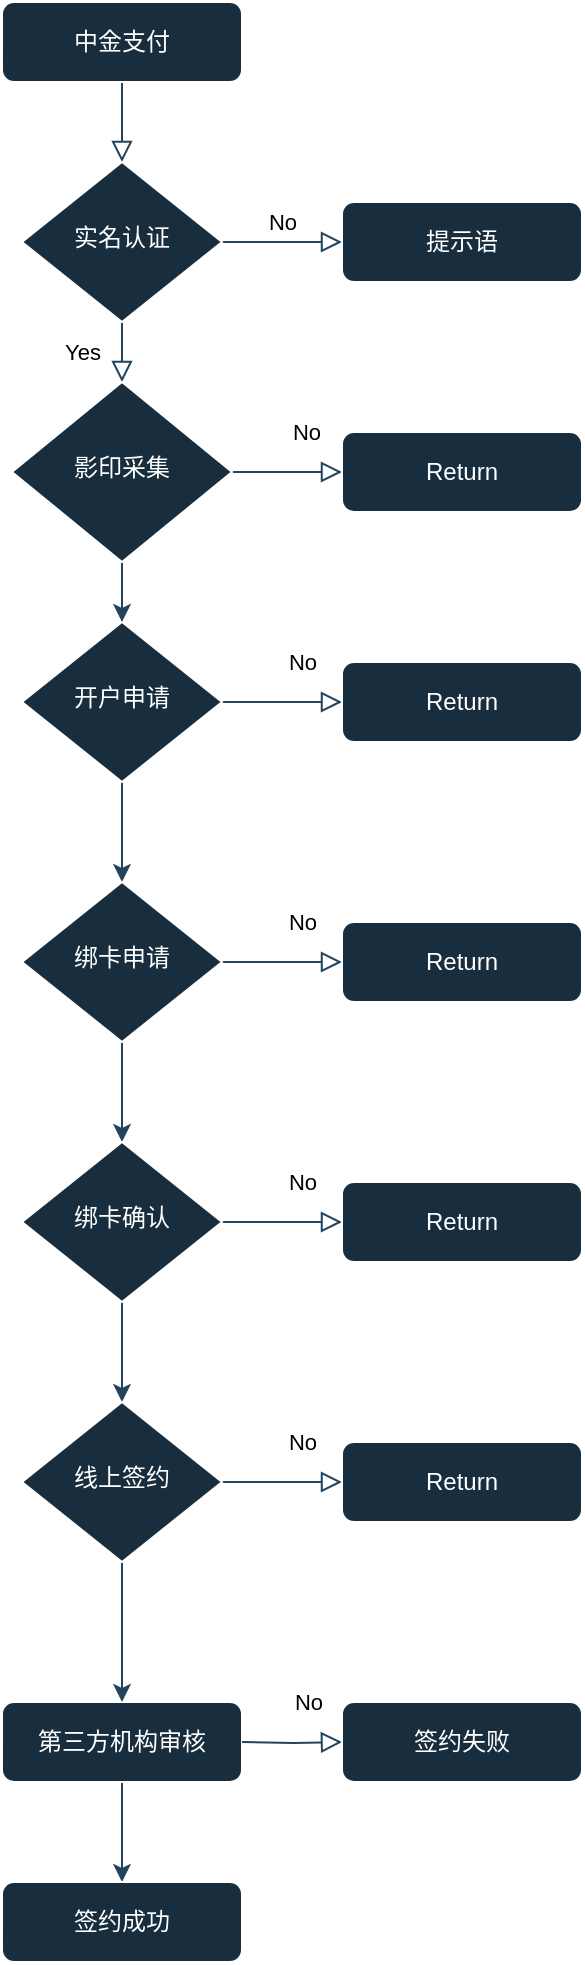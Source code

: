 <mxfile version="21.2.9" type="github">
  <diagram id="C5RBs43oDa-KdzZeNtuy" name="Page-1">
    <mxGraphModel dx="1434" dy="764" grid="1" gridSize="10" guides="1" tooltips="1" connect="1" arrows="1" fold="1" page="1" pageScale="1" pageWidth="827" pageHeight="1169" math="0" shadow="0">
      <root>
        <mxCell id="WIyWlLk6GJQsqaUBKTNV-0" />
        <mxCell id="WIyWlLk6GJQsqaUBKTNV-1" parent="WIyWlLk6GJQsqaUBKTNV-0" />
        <mxCell id="WIyWlLk6GJQsqaUBKTNV-2" value="" style="rounded=0;html=1;jettySize=auto;orthogonalLoop=1;fontSize=11;endArrow=block;endFill=0;endSize=8;strokeWidth=1;shadow=0;labelBackgroundColor=none;edgeStyle=orthogonalEdgeStyle;strokeColor=#23445D;fontColor=default;" parent="WIyWlLk6GJQsqaUBKTNV-1" source="WIyWlLk6GJQsqaUBKTNV-3" target="WIyWlLk6GJQsqaUBKTNV-6" edge="1">
          <mxGeometry relative="1" as="geometry" />
        </mxCell>
        <mxCell id="WIyWlLk6GJQsqaUBKTNV-3" value="中金支付" style="rounded=1;whiteSpace=wrap;html=1;fontSize=12;glass=0;strokeWidth=1;shadow=0;labelBackgroundColor=none;fillColor=#182E3E;strokeColor=#FFFFFF;fontColor=#FFFFFF;" parent="WIyWlLk6GJQsqaUBKTNV-1" vertex="1">
          <mxGeometry x="80" y="30" width="120" height="40" as="geometry" />
        </mxCell>
        <mxCell id="WIyWlLk6GJQsqaUBKTNV-4" value="Yes" style="rounded=0;html=1;jettySize=auto;orthogonalLoop=1;fontSize=11;endArrow=block;endFill=0;endSize=8;strokeWidth=1;shadow=0;labelBackgroundColor=none;edgeStyle=orthogonalEdgeStyle;strokeColor=#23445D;fontColor=default;" parent="WIyWlLk6GJQsqaUBKTNV-1" source="WIyWlLk6GJQsqaUBKTNV-6" target="Zh1HigNSAfVltsQi13jU-1" edge="1">
          <mxGeometry y="20" relative="1" as="geometry">
            <mxPoint as="offset" />
          </mxGeometry>
        </mxCell>
        <mxCell id="WIyWlLk6GJQsqaUBKTNV-5" value="No" style="edgeStyle=orthogonalEdgeStyle;rounded=0;html=1;jettySize=auto;orthogonalLoop=1;fontSize=11;endArrow=block;endFill=0;endSize=8;strokeWidth=1;shadow=0;labelBackgroundColor=none;strokeColor=#23445D;fontColor=default;" parent="WIyWlLk6GJQsqaUBKTNV-1" source="WIyWlLk6GJQsqaUBKTNV-6" target="WIyWlLk6GJQsqaUBKTNV-7" edge="1">
          <mxGeometry y="10" relative="1" as="geometry">
            <mxPoint as="offset" />
          </mxGeometry>
        </mxCell>
        <mxCell id="WIyWlLk6GJQsqaUBKTNV-6" value="实名认证" style="rhombus;whiteSpace=wrap;html=1;shadow=0;fontFamily=Helvetica;fontSize=12;align=center;strokeWidth=1;spacing=6;spacingTop=-4;labelBackgroundColor=none;fillColor=#182E3E;strokeColor=#FFFFFF;fontColor=#FFFFFF;" parent="WIyWlLk6GJQsqaUBKTNV-1" vertex="1">
          <mxGeometry x="90" y="110" width="100" height="80" as="geometry" />
        </mxCell>
        <mxCell id="WIyWlLk6GJQsqaUBKTNV-7" value="提示语" style="rounded=1;whiteSpace=wrap;html=1;fontSize=12;glass=0;strokeWidth=1;shadow=0;labelBackgroundColor=none;fillColor=#182E3E;strokeColor=#FFFFFF;fontColor=#FFFFFF;" parent="WIyWlLk6GJQsqaUBKTNV-1" vertex="1">
          <mxGeometry x="250" y="130" width="120" height="40" as="geometry" />
        </mxCell>
        <mxCell id="WIyWlLk6GJQsqaUBKTNV-8" value="No" style="rounded=0;html=1;jettySize=auto;orthogonalLoop=1;fontSize=11;endArrow=block;endFill=0;endSize=8;strokeWidth=1;shadow=0;labelBackgroundColor=none;edgeStyle=orthogonalEdgeStyle;strokeColor=#23445D;fontColor=default;" parent="WIyWlLk6GJQsqaUBKTNV-1" source="WIyWlLk6GJQsqaUBKTNV-10" target="WIyWlLk6GJQsqaUBKTNV-11" edge="1">
          <mxGeometry x="0.333" y="20" relative="1" as="geometry">
            <mxPoint as="offset" />
          </mxGeometry>
        </mxCell>
        <mxCell id="Zh1HigNSAfVltsQi13jU-17" value="" style="edgeStyle=orthogonalEdgeStyle;rounded=0;orthogonalLoop=1;jettySize=auto;html=1;strokeColor=#23445D;" parent="WIyWlLk6GJQsqaUBKTNV-1" source="WIyWlLk6GJQsqaUBKTNV-10" target="Zh1HigNSAfVltsQi13jU-5" edge="1">
          <mxGeometry relative="1" as="geometry" />
        </mxCell>
        <mxCell id="WIyWlLk6GJQsqaUBKTNV-10" value="开户申请" style="rhombus;whiteSpace=wrap;html=1;shadow=0;fontFamily=Helvetica;fontSize=12;align=center;strokeWidth=1;spacing=6;spacingTop=-4;labelBackgroundColor=none;fillColor=#182E3E;strokeColor=#FFFFFF;fontColor=#FFFFFF;" parent="WIyWlLk6GJQsqaUBKTNV-1" vertex="1">
          <mxGeometry x="90" y="340" width="100" height="80" as="geometry" />
        </mxCell>
        <mxCell id="WIyWlLk6GJQsqaUBKTNV-11" value="Return" style="rounded=1;whiteSpace=wrap;html=1;fontSize=12;glass=0;strokeWidth=1;shadow=0;labelBackgroundColor=none;fillColor=#182E3E;strokeColor=#FFFFFF;fontColor=#FFFFFF;" parent="WIyWlLk6GJQsqaUBKTNV-1" vertex="1">
          <mxGeometry x="250" y="360" width="120" height="40" as="geometry" />
        </mxCell>
        <mxCell id="Zh1HigNSAfVltsQi13jU-35" value="" style="edgeStyle=orthogonalEdgeStyle;rounded=0;orthogonalLoop=1;jettySize=auto;html=1;strokeColor=#23445D;" parent="WIyWlLk6GJQsqaUBKTNV-1" source="WIyWlLk6GJQsqaUBKTNV-12" target="Zh1HigNSAfVltsQi13jU-34" edge="1">
          <mxGeometry relative="1" as="geometry" />
        </mxCell>
        <mxCell id="WIyWlLk6GJQsqaUBKTNV-12" value="第三方机构审核" style="rounded=1;whiteSpace=wrap;html=1;fontSize=12;glass=0;strokeWidth=1;shadow=0;labelBackgroundColor=none;fillColor=#182E3E;strokeColor=#FFFFFF;fontColor=#FFFFFF;" parent="WIyWlLk6GJQsqaUBKTNV-1" vertex="1">
          <mxGeometry x="80" y="880" width="120" height="40" as="geometry" />
        </mxCell>
        <mxCell id="Zh1HigNSAfVltsQi13jU-0" value="No" style="rounded=0;html=1;jettySize=auto;orthogonalLoop=1;fontSize=11;endArrow=block;endFill=0;endSize=8;strokeWidth=1;shadow=0;labelBackgroundColor=none;edgeStyle=orthogonalEdgeStyle;strokeColor=#23445D;fontColor=default;" parent="WIyWlLk6GJQsqaUBKTNV-1" source="Zh1HigNSAfVltsQi13jU-1" target="Zh1HigNSAfVltsQi13jU-2" edge="1">
          <mxGeometry x="0.333" y="20" relative="1" as="geometry">
            <mxPoint as="offset" />
          </mxGeometry>
        </mxCell>
        <mxCell id="Zh1HigNSAfVltsQi13jU-3" value="" style="edgeStyle=orthogonalEdgeStyle;rounded=0;orthogonalLoop=1;jettySize=auto;html=1;strokeColor=#23445D;" parent="WIyWlLk6GJQsqaUBKTNV-1" source="Zh1HigNSAfVltsQi13jU-1" target="WIyWlLk6GJQsqaUBKTNV-10" edge="1">
          <mxGeometry relative="1" as="geometry" />
        </mxCell>
        <mxCell id="Zh1HigNSAfVltsQi13jU-1" value="影印采集" style="rhombus;whiteSpace=wrap;html=1;shadow=0;fontFamily=Helvetica;fontSize=12;align=center;strokeWidth=1;spacing=6;spacingTop=-4;labelBackgroundColor=none;fillColor=#182E3E;strokeColor=#FFFFFF;fontColor=#FFFFFF;" parent="WIyWlLk6GJQsqaUBKTNV-1" vertex="1">
          <mxGeometry x="85" y="220" width="110" height="90" as="geometry" />
        </mxCell>
        <mxCell id="Zh1HigNSAfVltsQi13jU-2" value="Return" style="rounded=1;whiteSpace=wrap;html=1;fontSize=12;glass=0;strokeWidth=1;shadow=0;labelBackgroundColor=none;fillColor=#182E3E;strokeColor=#FFFFFF;fontColor=#FFFFFF;" parent="WIyWlLk6GJQsqaUBKTNV-1" vertex="1">
          <mxGeometry x="250" y="245" width="120" height="40" as="geometry" />
        </mxCell>
        <mxCell id="Zh1HigNSAfVltsQi13jU-4" value="No" style="rounded=0;html=1;jettySize=auto;orthogonalLoop=1;fontSize=11;endArrow=block;endFill=0;endSize=8;strokeWidth=1;shadow=0;labelBackgroundColor=none;edgeStyle=orthogonalEdgeStyle;strokeColor=#23445D;fontColor=default;" parent="WIyWlLk6GJQsqaUBKTNV-1" source="Zh1HigNSAfVltsQi13jU-5" target="Zh1HigNSAfVltsQi13jU-6" edge="1">
          <mxGeometry x="0.333" y="20" relative="1" as="geometry">
            <mxPoint as="offset" />
          </mxGeometry>
        </mxCell>
        <mxCell id="Zh1HigNSAfVltsQi13jU-14" value="" style="edgeStyle=orthogonalEdgeStyle;rounded=0;orthogonalLoop=1;jettySize=auto;html=1;strokeColor=#23445D;" parent="WIyWlLk6GJQsqaUBKTNV-1" source="Zh1HigNSAfVltsQi13jU-5" target="Zh1HigNSAfVltsQi13jU-8" edge="1">
          <mxGeometry relative="1" as="geometry" />
        </mxCell>
        <mxCell id="Zh1HigNSAfVltsQi13jU-5" value="绑卡申请" style="rhombus;whiteSpace=wrap;html=1;shadow=0;fontFamily=Helvetica;fontSize=12;align=center;strokeWidth=1;spacing=6;spacingTop=-4;labelBackgroundColor=none;fillColor=#182E3E;strokeColor=#FFFFFF;fontColor=#FFFFFF;" parent="WIyWlLk6GJQsqaUBKTNV-1" vertex="1">
          <mxGeometry x="90" y="470" width="100" height="80" as="geometry" />
        </mxCell>
        <mxCell id="Zh1HigNSAfVltsQi13jU-6" value="Return" style="rounded=1;whiteSpace=wrap;html=1;fontSize=12;glass=0;strokeWidth=1;shadow=0;labelBackgroundColor=none;fillColor=#182E3E;strokeColor=#FFFFFF;fontColor=#FFFFFF;" parent="WIyWlLk6GJQsqaUBKTNV-1" vertex="1">
          <mxGeometry x="250" y="490" width="120" height="40" as="geometry" />
        </mxCell>
        <mxCell id="Zh1HigNSAfVltsQi13jU-7" value="No" style="rounded=0;html=1;jettySize=auto;orthogonalLoop=1;fontSize=11;endArrow=block;endFill=0;endSize=8;strokeWidth=1;shadow=0;labelBackgroundColor=none;edgeStyle=orthogonalEdgeStyle;strokeColor=#23445D;fontColor=default;" parent="WIyWlLk6GJQsqaUBKTNV-1" source="Zh1HigNSAfVltsQi13jU-8" target="Zh1HigNSAfVltsQi13jU-9" edge="1">
          <mxGeometry x="0.333" y="20" relative="1" as="geometry">
            <mxPoint as="offset" />
          </mxGeometry>
        </mxCell>
        <mxCell id="Zh1HigNSAfVltsQi13jU-15" value="" style="edgeStyle=orthogonalEdgeStyle;rounded=0;orthogonalLoop=1;jettySize=auto;html=1;strokeColor=#23445D;" parent="WIyWlLk6GJQsqaUBKTNV-1" source="Zh1HigNSAfVltsQi13jU-8" target="Zh1HigNSAfVltsQi13jU-11" edge="1">
          <mxGeometry relative="1" as="geometry" />
        </mxCell>
        <mxCell id="Zh1HigNSAfVltsQi13jU-8" value="绑卡确认" style="rhombus;whiteSpace=wrap;html=1;shadow=0;fontFamily=Helvetica;fontSize=12;align=center;strokeWidth=1;spacing=6;spacingTop=-4;labelBackgroundColor=none;fillColor=#182E3E;strokeColor=#FFFFFF;fontColor=#FFFFFF;" parent="WIyWlLk6GJQsqaUBKTNV-1" vertex="1">
          <mxGeometry x="90" y="600" width="100" height="80" as="geometry" />
        </mxCell>
        <mxCell id="Zh1HigNSAfVltsQi13jU-9" value="Return" style="rounded=1;whiteSpace=wrap;html=1;fontSize=12;glass=0;strokeWidth=1;shadow=0;labelBackgroundColor=none;fillColor=#182E3E;strokeColor=#FFFFFF;fontColor=#FFFFFF;" parent="WIyWlLk6GJQsqaUBKTNV-1" vertex="1">
          <mxGeometry x="250" y="620" width="120" height="40" as="geometry" />
        </mxCell>
        <mxCell id="Zh1HigNSAfVltsQi13jU-10" value="No" style="rounded=0;html=1;jettySize=auto;orthogonalLoop=1;fontSize=11;endArrow=block;endFill=0;endSize=8;strokeWidth=1;shadow=0;labelBackgroundColor=none;edgeStyle=orthogonalEdgeStyle;strokeColor=#23445D;fontColor=default;" parent="WIyWlLk6GJQsqaUBKTNV-1" source="Zh1HigNSAfVltsQi13jU-11" target="Zh1HigNSAfVltsQi13jU-12" edge="1">
          <mxGeometry x="0.333" y="20" relative="1" as="geometry">
            <mxPoint as="offset" />
          </mxGeometry>
        </mxCell>
        <mxCell id="Zh1HigNSAfVltsQi13jU-16" value="" style="edgeStyle=orthogonalEdgeStyle;rounded=0;orthogonalLoop=1;jettySize=auto;html=1;strokeColor=#23445D;" parent="WIyWlLk6GJQsqaUBKTNV-1" source="Zh1HigNSAfVltsQi13jU-11" target="WIyWlLk6GJQsqaUBKTNV-12" edge="1">
          <mxGeometry relative="1" as="geometry" />
        </mxCell>
        <mxCell id="Zh1HigNSAfVltsQi13jU-11" value="线上签约" style="rhombus;whiteSpace=wrap;html=1;shadow=0;fontFamily=Helvetica;fontSize=12;align=center;strokeWidth=1;spacing=6;spacingTop=-4;labelBackgroundColor=none;fillColor=#182E3E;strokeColor=#FFFFFF;fontColor=#FFFFFF;" parent="WIyWlLk6GJQsqaUBKTNV-1" vertex="1">
          <mxGeometry x="90" y="730" width="100" height="80" as="geometry" />
        </mxCell>
        <mxCell id="Zh1HigNSAfVltsQi13jU-12" value="Return" style="rounded=1;whiteSpace=wrap;html=1;fontSize=12;glass=0;strokeWidth=1;shadow=0;labelBackgroundColor=none;fillColor=#182E3E;strokeColor=#FFFFFF;fontColor=#FFFFFF;" parent="WIyWlLk6GJQsqaUBKTNV-1" vertex="1">
          <mxGeometry x="250" y="750" width="120" height="40" as="geometry" />
        </mxCell>
        <mxCell id="Zh1HigNSAfVltsQi13jU-26" value="" style="shape=waypoint;sketch=0;size=6;pointerEvents=1;points=[];fillColor=#182E3E;resizable=0;rotatable=0;perimeter=centerPerimeter;snapToPoint=1;strokeColor=#FFFFFF;fontColor=#FFFFFF;rounded=1;glass=0;strokeWidth=1;shadow=0;labelBackgroundColor=none;" parent="WIyWlLk6GJQsqaUBKTNV-1" vertex="1">
          <mxGeometry x="330" y="890" width="20" height="20" as="geometry" />
        </mxCell>
        <mxCell id="Zh1HigNSAfVltsQi13jU-30" value="No" style="rounded=0;html=1;jettySize=auto;orthogonalLoop=1;fontSize=11;endArrow=block;endFill=0;endSize=8;strokeWidth=1;shadow=0;labelBackgroundColor=none;edgeStyle=orthogonalEdgeStyle;strokeColor=#23445D;fontColor=default;" parent="WIyWlLk6GJQsqaUBKTNV-1" target="Zh1HigNSAfVltsQi13jU-31" edge="1">
          <mxGeometry x="0.333" y="20" relative="1" as="geometry">
            <mxPoint as="offset" />
            <mxPoint x="200" y="900" as="sourcePoint" />
          </mxGeometry>
        </mxCell>
        <mxCell id="Zh1HigNSAfVltsQi13jU-31" value="签约失败" style="rounded=1;whiteSpace=wrap;html=1;fontSize=12;glass=0;strokeWidth=1;shadow=0;labelBackgroundColor=none;fillColor=#182E3E;strokeColor=#FFFFFF;fontColor=#FFFFFF;" parent="WIyWlLk6GJQsqaUBKTNV-1" vertex="1">
          <mxGeometry x="250" y="880" width="120" height="40" as="geometry" />
        </mxCell>
        <mxCell id="Zh1HigNSAfVltsQi13jU-34" value="签约成功" style="rounded=1;whiteSpace=wrap;html=1;fontSize=12;glass=0;strokeWidth=1;shadow=0;labelBackgroundColor=none;fillColor=#182E3E;strokeColor=#FFFFFF;fontColor=#FFFFFF;" parent="WIyWlLk6GJQsqaUBKTNV-1" vertex="1">
          <mxGeometry x="80" y="970" width="120" height="40" as="geometry" />
        </mxCell>
      </root>
    </mxGraphModel>
  </diagram>
</mxfile>
